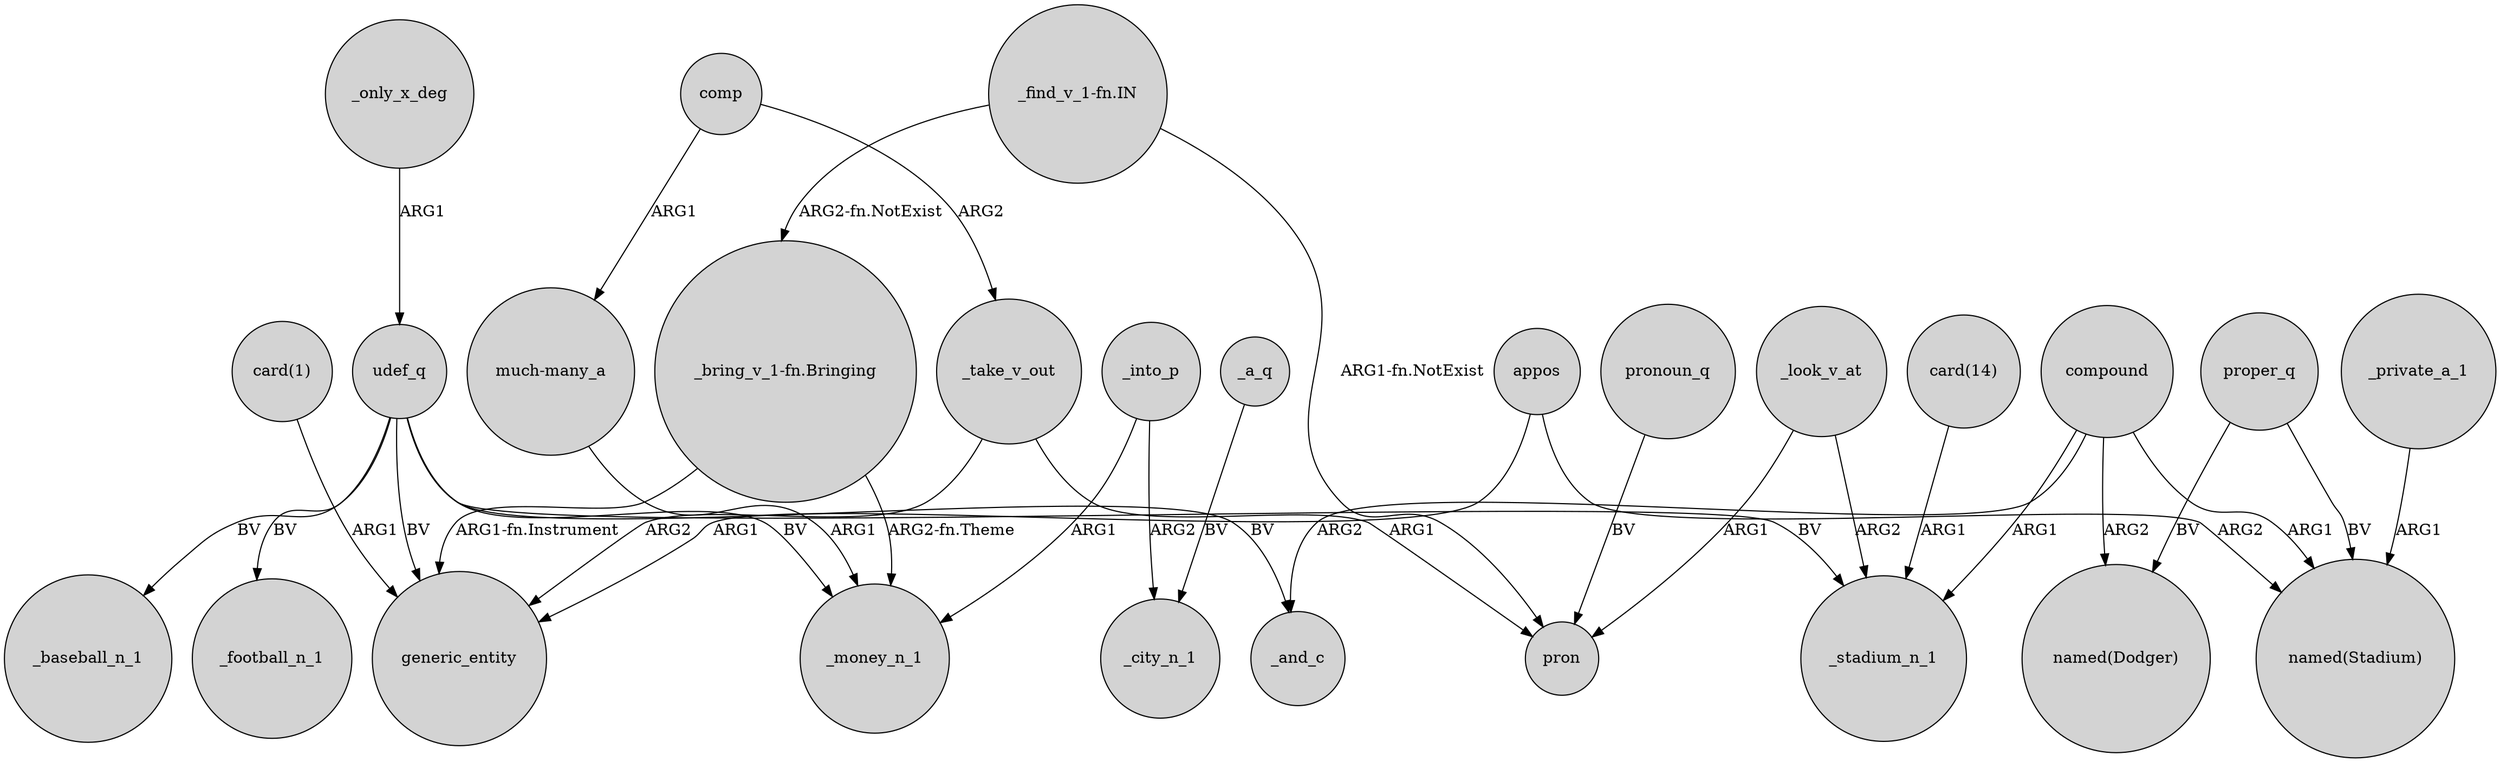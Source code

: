 digraph {
	node [shape=circle style=filled]
	"_bring_v_1-fn.Bringing" -> generic_entity [label="ARG1-fn.Instrument"]
	"_find_v_1-fn.IN" -> pron [label="ARG1-fn.NotExist"]
	_only_x_deg -> udef_q [label=ARG1]
	udef_q -> _money_n_1 [label=BV]
	udef_q -> generic_entity [label=BV]
	_take_v_out -> generic_entity [label=ARG2]
	"card(14)" -> _stadium_n_1 [label=ARG1]
	compound -> "named(Dodger)" [label=ARG2]
	_private_a_1 -> "named(Stadium)" [label=ARG1]
	udef_q -> _baseball_n_1 [label=BV]
	compound -> "named(Stadium)" [label=ARG1]
	appos -> generic_entity [label=ARG1]
	_take_v_out -> pron [label=ARG1]
	pronoun_q -> pron [label=BV]
	appos -> "named(Stadium)" [label=ARG2]
	"much-many_a" -> _money_n_1 [label=ARG1]
	compound -> _and_c [label=ARG2]
	comp -> "much-many_a" [label=ARG1]
	_into_p -> _city_n_1 [label=ARG2]
	comp -> _take_v_out [label=ARG2]
	proper_q -> "named(Dodger)" [label=BV]
	udef_q -> _stadium_n_1 [label=BV]
	udef_q -> _football_n_1 [label=BV]
	_into_p -> _money_n_1 [label=ARG1]
	"card(1)" -> generic_entity [label=ARG1]
	_look_v_at -> _stadium_n_1 [label=ARG2]
	proper_q -> "named(Stadium)" [label=BV]
	_a_q -> _city_n_1 [label=BV]
	"_find_v_1-fn.IN" -> "_bring_v_1-fn.Bringing" [label="ARG2-fn.NotExist"]
	udef_q -> _and_c [label=BV]
	"_bring_v_1-fn.Bringing" -> _money_n_1 [label="ARG2-fn.Theme"]
	compound -> _stadium_n_1 [label=ARG1]
	_look_v_at -> pron [label=ARG1]
}
